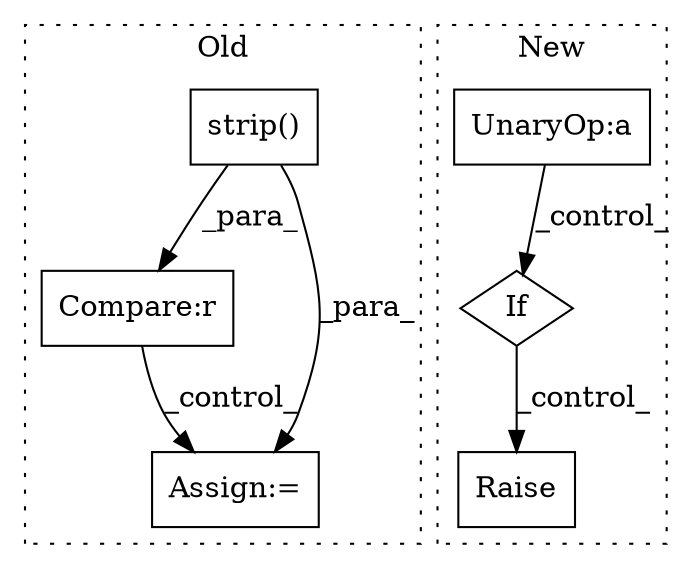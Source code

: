 digraph G {
subgraph cluster0 {
1 [label="strip()" a="75" s="722" l="11" shape="box"];
5 [label="Compare:r" a="40" s="741" l="13" shape="box"];
6 [label="Assign:=" a="68" s="969" l="3" shape="box"];
label = "Old";
style="dotted";
}
subgraph cluster1 {
2 [label="Raise" a="91" s="2831" l="6" shape="box"];
3 [label="If" a="96" s="2775" l="3" shape="diamond"];
4 [label="UnaryOp:a" a="61" s="2540" l="7" shape="box"];
label = "New";
style="dotted";
}
1 -> 6 [label="_para_"];
1 -> 5 [label="_para_"];
3 -> 2 [label="_control_"];
4 -> 3 [label="_control_"];
5 -> 6 [label="_control_"];
}